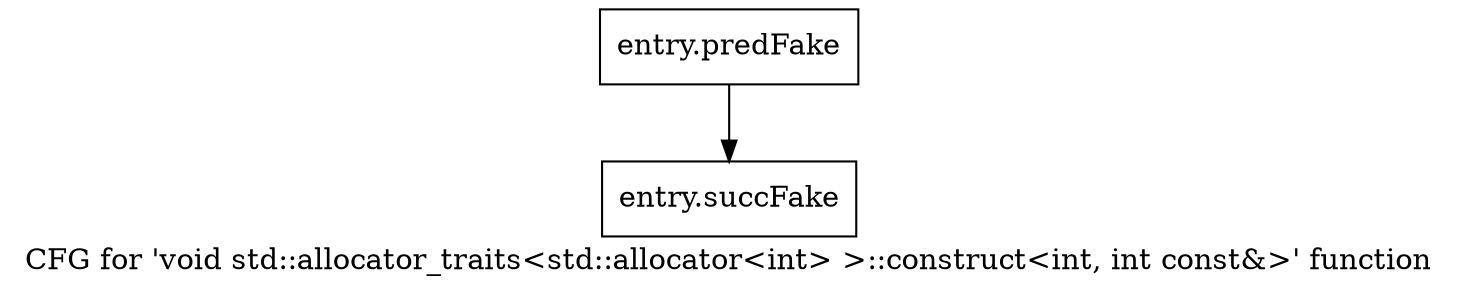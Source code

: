 digraph "CFG for 'void std::allocator_traits\<std::allocator\<int\> \>::construct\<int, int const&\>' function" {
	label="CFG for 'void std::allocator_traits\<std::allocator\<int\> \>::construct\<int, int const&\>' function";

	Node0x49e2a40 [shape=record,filename="",linenumber="",label="{entry.predFake}"];
	Node0x49e2a40 -> Node0x49fae20[ callList="" memoryops="" filename="/proj/xbuilds/2019.2_0801_1/installs/lin64/Vivado/HEAD/tps/lnx64/gcc-6.2.0/lib/gcc/x86_64-pc-linux-gnu/6.2.0/../../../../include/c++/6.2.0/bits/alloc_traits.h"];
	Node0x49fae20 [shape=record,filename="/proj/xbuilds/2019.2_0801_1/installs/lin64/Vivado/HEAD/tps/lnx64/gcc-6.2.0/lib/gcc/x86_64-pc-linux-gnu/6.2.0/../../../../include/c++/6.2.0/bits/alloc_traits.h",linenumber="455",label="{entry.succFake}"];
}

